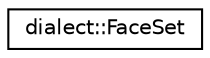 digraph "Graphical Class Hierarchy"
{
  edge [fontname="Helvetica",fontsize="10",labelfontname="Helvetica",labelfontsize="10"];
  node [fontname="Helvetica",fontsize="10",shape=record];
  rankdir="LR";
  Node0 [label="dialect::FaceSet",height=0.2,width=0.4,color="black", fillcolor="white", style="filled",URL="$classdialect_1_1FaceSet.html"];
}

